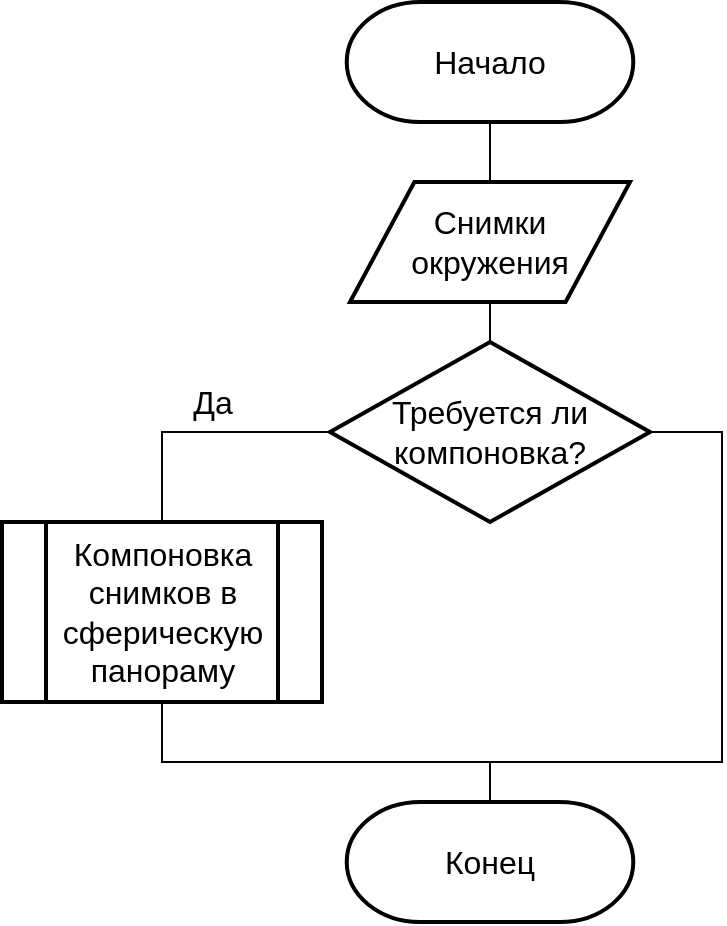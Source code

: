 <mxfile version="21.2.8" type="device">
  <diagram name="Страница 1" id="hjOPlcU7pmI-ObDb7hjX">
    <mxGraphModel dx="2053" dy="1188" grid="1" gridSize="10" guides="1" tooltips="1" connect="1" arrows="1" fold="1" page="1" pageScale="1" pageWidth="827" pageHeight="1169" math="0" shadow="0">
      <root>
        <mxCell id="0" />
        <mxCell id="1" parent="0" />
        <mxCell id="1aDXXoZq-1LKnwfSjQf9-4" style="edgeStyle=orthogonalEdgeStyle;rounded=0;orthogonalLoop=1;jettySize=auto;html=1;exitX=0.5;exitY=1;exitDx=0;exitDy=0;exitPerimeter=0;entryX=0.5;entryY=0;entryDx=0;entryDy=0;endArrow=none;endFill=0;" parent="1" source="1aDXXoZq-1LKnwfSjQf9-1" target="1aDXXoZq-1LKnwfSjQf9-3" edge="1">
          <mxGeometry relative="1" as="geometry" />
        </mxCell>
        <mxCell id="1aDXXoZq-1LKnwfSjQf9-1" value="Начало" style="strokeWidth=2;html=1;shape=stencil(xVVNb4MwDP01HJmAaFV7nFh37GWTdnapC1FDgpysH/9+gYBaSukgl0kc8DO85+fYSsBSXUCFQRJJKDFg70GSfCGVXIJRZAObKRy8iFx4cuFq6ULQFWbGYUcgDluBLqMNqQOe+M60DFwWSNzUWbYOojf7Tf2wNFNSWhKupO5lbvKWDLi0/0ZnRxa9vDqZSxu7qLIKJRqkHno1t3FAkHx4K8XTlD49lPqOOt2/lL7nK8V+Smuf7sX3YvHEDm48jD2QW64mHpiXXMc+351XMwdyk92NyLHUImMLyNItZIec1I/cPSyygnq5B4kuXaojXqtnd/P9zH/HILi8YVgs5zMAZfaFWobuH7r0azqHcOY6JGWgbkOPXwDlGFqecC8g76X0CbG6gduzf1zuwsPxXc+mUfyjZZ8zzoTS+GQTLD6YswYdGU6W7hXhk6ndcyHc7TS2EAOCBnV3ZQP8Ag==);whiteSpace=wrap;fontSize=16;" parent="1" vertex="1">
          <mxGeometry x="324" y="10" width="180" height="60" as="geometry" />
        </mxCell>
        <mxCell id="1aDXXoZq-1LKnwfSjQf9-2" value="Конец" style="strokeWidth=2;html=1;shape=stencil(xVVNb4MwDP01HJmAaFV7nFh37GWTdnapC1FDgpysH/9+gYBaSukgl0kc8DO85+fYSsBSXUCFQRJJKDFg70GSfCGVXIJRZAObKRy8iFx4cuFq6ULQFWbGYUcgDluBLqMNqQOe+M60DFwWSNzUWbYOojf7Tf2wNFNSWhKupO5lbvKWDLi0/0ZnRxa9vDqZSxu7qLIKJRqkHno1t3FAkHx4K8XTlD49lPqOOt2/lL7nK8V+Smuf7sX3YvHEDm48jD2QW64mHpiXXMc+351XMwdyk92NyLHUImMLyNItZIec1I/cPSyygnq5B4kuXaojXqtnd/P9zH/HILi8YVgs5zMAZfaFWobuH7r0azqHcOY6JGWgbkOPXwDlGFqecC8g76X0CbG6gduzf1zuwsPxXc+mUfyjZZ8zzoTS+GQTLD6YswYdGU6W7hXhk6ndcyHc7TS2EAOCBnV3ZQP8Ag==);whiteSpace=wrap;fontSize=16;" parent="1" vertex="1">
          <mxGeometry x="324" y="410" width="180" height="60" as="geometry" />
        </mxCell>
        <mxCell id="1aDXXoZq-1LKnwfSjQf9-9" style="edgeStyle=orthogonalEdgeStyle;rounded=0;orthogonalLoop=1;jettySize=auto;html=1;exitX=0.5;exitY=1;exitDx=0;exitDy=0;entryX=0.5;entryY=0;entryDx=0;entryDy=0;entryPerimeter=0;endArrow=none;endFill=0;" parent="1" target="1aDXXoZq-1LKnwfSjQf9-8" edge="1">
          <mxGeometry relative="1" as="geometry">
            <mxPoint x="414" y="180" as="sourcePoint" />
          </mxGeometry>
        </mxCell>
        <mxCell id="1aDXXoZq-1LKnwfSjQf9-15" style="edgeStyle=orthogonalEdgeStyle;rounded=0;orthogonalLoop=1;jettySize=auto;html=1;exitX=0.5;exitY=1;exitDx=0;exitDy=0;entryX=0.5;entryY=0;entryDx=0;entryDy=0;entryPerimeter=0;endArrow=none;endFill=0;" parent="1" source="1aDXXoZq-1LKnwfSjQf9-3" target="1aDXXoZq-1LKnwfSjQf9-8" edge="1">
          <mxGeometry relative="1" as="geometry">
            <mxPoint x="414" y="90" as="sourcePoint" />
          </mxGeometry>
        </mxCell>
        <mxCell id="1aDXXoZq-1LKnwfSjQf9-3" value="Снимки окружения" style="shape=parallelogram;html=1;strokeWidth=2;perimeter=parallelogramPerimeter;whiteSpace=wrap;rounded=0;arcSize=12;size=0.23;fontSize=16;" parent="1" vertex="1">
          <mxGeometry x="344" y="100" width="140" height="60" as="geometry" />
        </mxCell>
        <mxCell id="1aDXXoZq-1LKnwfSjQf9-12" value="Да" style="edgeStyle=orthogonalEdgeStyle;rounded=0;orthogonalLoop=1;jettySize=auto;html=1;exitX=0;exitY=0.5;exitDx=0;exitDy=0;exitPerimeter=0;entryX=0.5;entryY=0;entryDx=0;entryDy=0;fontSize=16;endArrow=none;endFill=0;" parent="1" source="1aDXXoZq-1LKnwfSjQf9-8" target="1aDXXoZq-1LKnwfSjQf9-11" edge="1">
          <mxGeometry x="-0.079" y="-15" relative="1" as="geometry">
            <mxPoint as="offset" />
          </mxGeometry>
        </mxCell>
        <mxCell id="1aDXXoZq-1LKnwfSjQf9-14" style="edgeStyle=orthogonalEdgeStyle;rounded=0;orthogonalLoop=1;jettySize=auto;html=1;exitX=1;exitY=0.5;exitDx=0;exitDy=0;exitPerimeter=0;entryX=0.5;entryY=0;entryDx=0;entryDy=0;endArrow=none;endFill=0;entryPerimeter=0;" parent="1" source="1aDXXoZq-1LKnwfSjQf9-8" target="1aDXXoZq-1LKnwfSjQf9-2" edge="1">
          <mxGeometry relative="1" as="geometry">
            <mxPoint x="414" y="410" as="targetPoint" />
            <Array as="points">
              <mxPoint x="530" y="225" />
              <mxPoint x="530" y="390" />
              <mxPoint x="414" y="390" />
            </Array>
          </mxGeometry>
        </mxCell>
        <mxCell id="1aDXXoZq-1LKnwfSjQf9-8" value="Требуется ли компоновка?" style="strokeWidth=2;html=1;shape=mxgraph.flowchart.decision;whiteSpace=wrap;fontSize=16;" parent="1" vertex="1">
          <mxGeometry x="334" y="180" width="160" height="90" as="geometry" />
        </mxCell>
        <mxCell id="1aDXXoZq-1LKnwfSjQf9-13" style="edgeStyle=orthogonalEdgeStyle;rounded=0;orthogonalLoop=1;jettySize=auto;html=1;exitX=0.5;exitY=1;exitDx=0;exitDy=0;entryX=0.5;entryY=0;entryDx=0;entryDy=0;endArrow=none;endFill=0;entryPerimeter=0;" parent="1" source="1aDXXoZq-1LKnwfSjQf9-11" target="1aDXXoZq-1LKnwfSjQf9-2" edge="1">
          <mxGeometry relative="1" as="geometry">
            <Array as="points">
              <mxPoint x="250" y="390" />
              <mxPoint x="414" y="390" />
            </Array>
            <mxPoint x="414" y="410" as="targetPoint" />
          </mxGeometry>
        </mxCell>
        <mxCell id="1aDXXoZq-1LKnwfSjQf9-11" value="Компоновка снимков в сферическую панораму" style="verticalLabelPosition=middle;verticalAlign=middle;html=1;shape=process;whiteSpace=wrap;rounded=0;size=0.14;arcSize=6;strokeWidth=2;labelPosition=center;align=center;fontSize=16;" parent="1" vertex="1">
          <mxGeometry x="170" y="270" width="160" height="90" as="geometry" />
        </mxCell>
      </root>
    </mxGraphModel>
  </diagram>
</mxfile>
